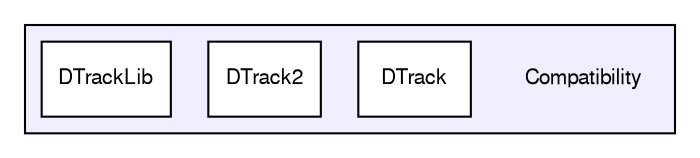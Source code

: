 digraph G {
  compound=true
  node [ fontsize=10, fontname="FreeSans"];
  edge [ labelfontsize=9, labelfontname="FreeSans"];
  subgraph clusterdir_b7ef8bd1150543ea81c96669d4f70baa {
    graph [ bgcolor="#eeeeff", pencolor="black", label="" URL="dir_b7ef8bd1150543ea81c96669d4f70baa.html"];
    dir_b7ef8bd1150543ea81c96669d4f70baa [shape=plaintext label="Compatibility"];
    dir_d5f1f3e51f70147966c44bf305dcc236 [shape=box label="DTrack" color="black" fillcolor="white" style="filled" URL="dir_d5f1f3e51f70147966c44bf305dcc236.html"];
    dir_27831ed394dc3ef7e6521d8ed82fbeda [shape=box label="DTrack2" color="black" fillcolor="white" style="filled" URL="dir_27831ed394dc3ef7e6521d8ed82fbeda.html"];
    dir_9d64c946b257831200d867e3c7cae46f [shape=box label="DTrackLib" color="black" fillcolor="white" style="filled" URL="dir_9d64c946b257831200d867e3c7cae46f.html"];
  }
}
